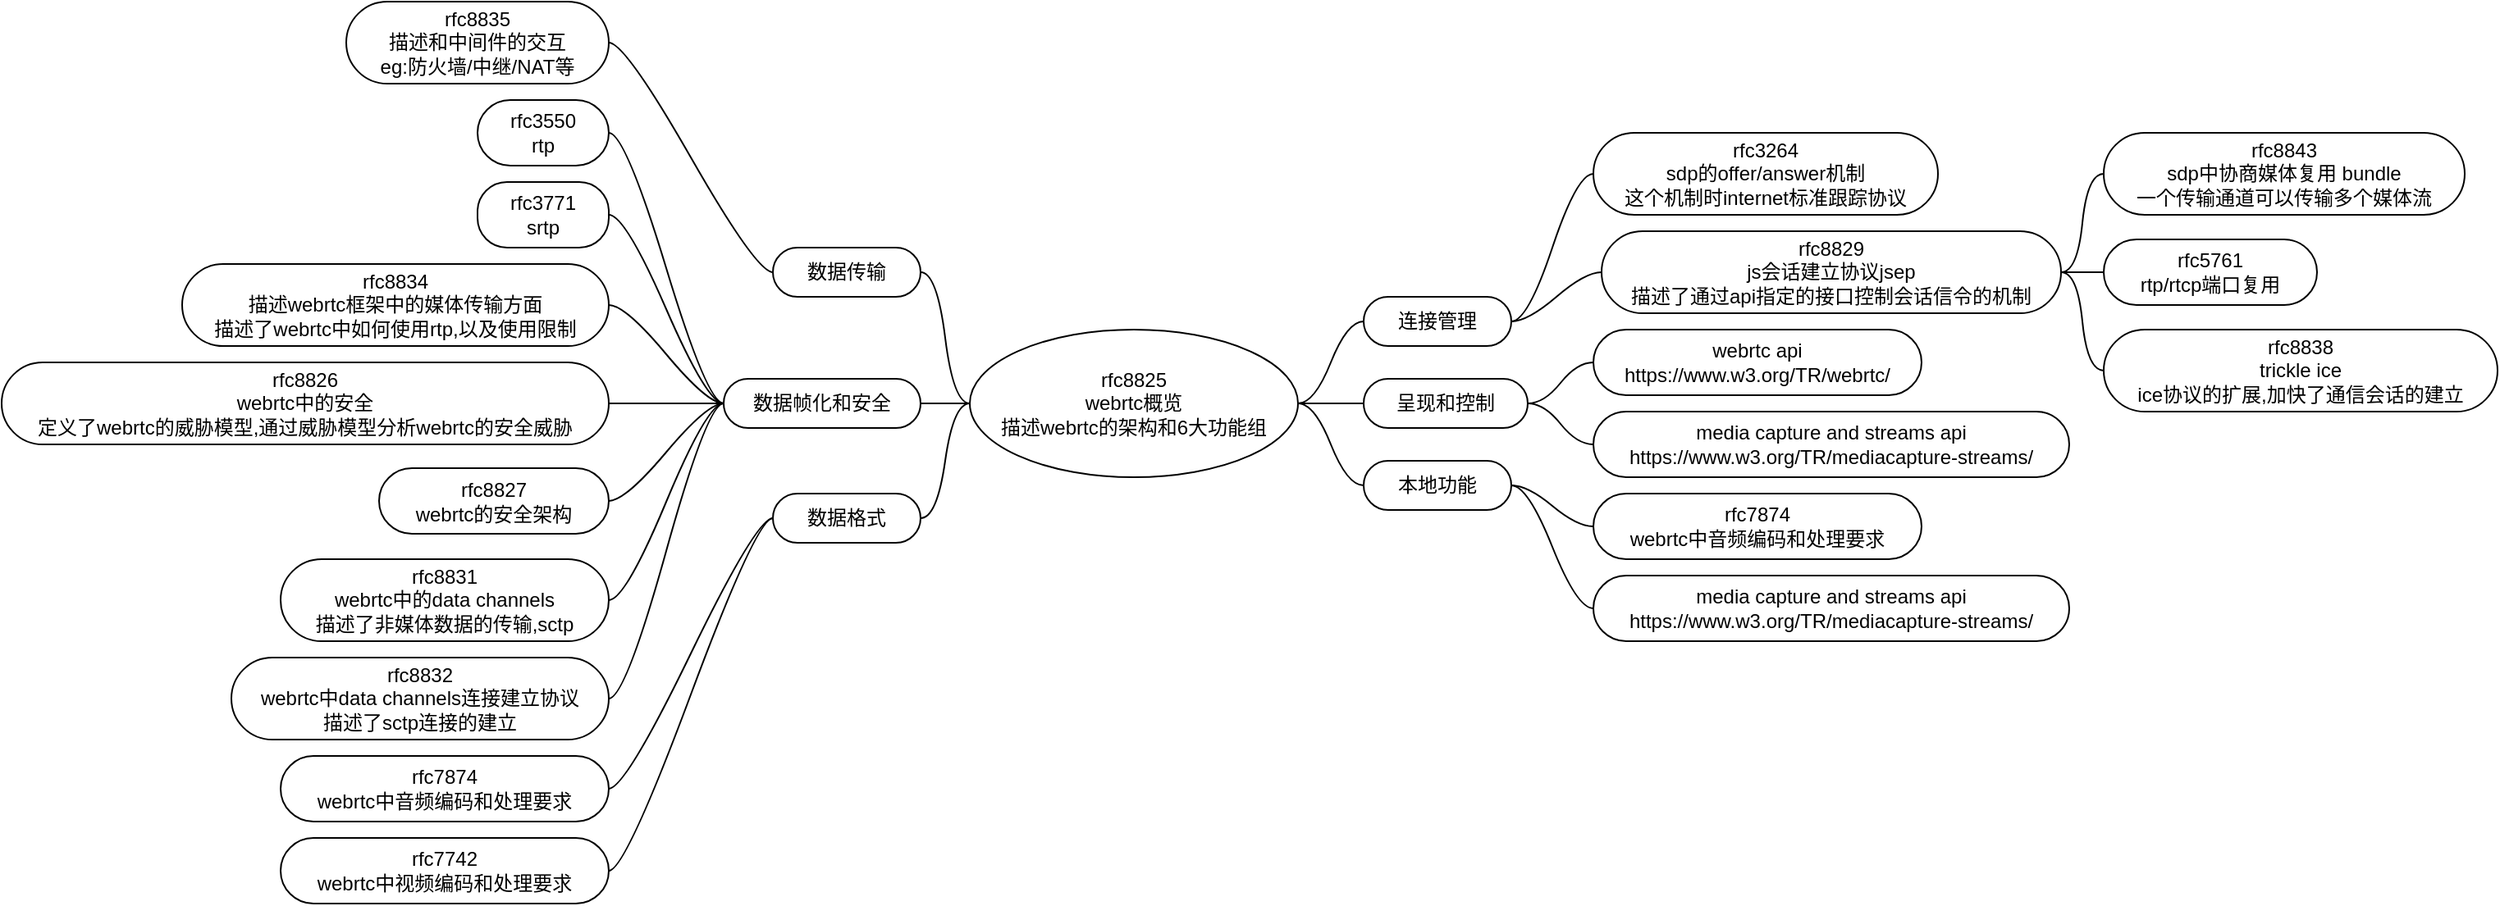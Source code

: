<mxfile version="13.7.9" type="device"><diagram id="Fz291E26iKzjh16AwKuN" name="rfc8825 webrtc概览"><mxGraphModel dx="2091" dy="601" grid="1" gridSize="10" guides="1" tooltips="1" connect="1" arrows="1" fold="1" page="1" pageScale="1" pageWidth="827" pageHeight="1169" math="0" shadow="0"><root><mxCell id="0"/><mxCell id="1" parent="0"/><mxCell id="MDnEfn3D1LKnmudhov4X-1" value="rfc8825&lt;br&gt;webrtc概览&lt;br&gt;描述webrtc的架构和6大功能组" style="ellipse;whiteSpace=wrap;html=1;align=center;newEdgeStyle={&quot;edgeStyle&quot;:&quot;entityRelationEdgeStyle&quot;,&quot;startArrow&quot;:&quot;none&quot;,&quot;endArrow&quot;:&quot;none&quot;,&quot;segment&quot;:10,&quot;curved&quot;:1};treeFolding=1;treeMoving=1;" parent="1" vertex="1"><mxGeometry x="550" y="460" width="200" height="90" as="geometry"/></mxCell><mxCell id="MDnEfn3D1LKnmudhov4X-2" value="rfc8835&lt;br&gt;描述和中间件的交互&lt;br&gt;eg:防火墙/中继/NAT等" style="whiteSpace=wrap;html=1;rounded=1;arcSize=50;align=center;verticalAlign=middle;strokeWidth=1;autosize=1;spacing=4;treeFolding=1;treeMoving=1;newEdgeStyle={&quot;edgeStyle&quot;:&quot;entityRelationEdgeStyle&quot;,&quot;startArrow&quot;:&quot;none&quot;,&quot;endArrow&quot;:&quot;none&quot;,&quot;segment&quot;:10,&quot;curved&quot;:1};" parent="1" vertex="1"><mxGeometry x="170" y="260" width="160" height="50" as="geometry"/></mxCell><mxCell id="MDnEfn3D1LKnmudhov4X-3" value="" style="edgeStyle=entityRelationEdgeStyle;startArrow=none;endArrow=none;segment=10;curved=1;" parent="1" source="MDnEfn3D1LKnmudhov4X-4" target="MDnEfn3D1LKnmudhov4X-2" edge="1"><mxGeometry relative="1" as="geometry"><mxPoint x="370" y="150" as="sourcePoint"/></mxGeometry></mxCell><mxCell id="MDnEfn3D1LKnmudhov4X-4" value="数据传输" style="whiteSpace=wrap;html=1;rounded=1;arcSize=50;align=center;verticalAlign=middle;strokeWidth=1;autosize=1;spacing=4;treeFolding=1;treeMoving=1;newEdgeStyle={&quot;edgeStyle&quot;:&quot;entityRelationEdgeStyle&quot;,&quot;startArrow&quot;:&quot;none&quot;,&quot;endArrow&quot;:&quot;none&quot;,&quot;segment&quot;:10,&quot;curved&quot;:1};" parent="1" vertex="1"><mxGeometry x="430" y="410" width="90" height="30" as="geometry"/></mxCell><mxCell id="MDnEfn3D1LKnmudhov4X-5" value="" style="edgeStyle=entityRelationEdgeStyle;startArrow=none;endArrow=none;segment=10;curved=1;" parent="1" source="MDnEfn3D1LKnmudhov4X-1" target="MDnEfn3D1LKnmudhov4X-4" edge="1"><mxGeometry relative="1" as="geometry"><mxPoint x="499" y="310" as="sourcePoint"/></mxGeometry></mxCell><mxCell id="MDnEfn3D1LKnmudhov4X-6" value="数据帧化和安全" style="whiteSpace=wrap;html=1;rounded=1;arcSize=50;align=center;verticalAlign=middle;strokeWidth=1;autosize=1;spacing=4;treeFolding=1;treeMoving=1;newEdgeStyle={&quot;edgeStyle&quot;:&quot;entityRelationEdgeStyle&quot;,&quot;startArrow&quot;:&quot;none&quot;,&quot;endArrow&quot;:&quot;none&quot;,&quot;segment&quot;:10,&quot;curved&quot;:1};" parent="1" vertex="1"><mxGeometry x="400" y="490" width="120" height="30" as="geometry"/></mxCell><mxCell id="MDnEfn3D1LKnmudhov4X-7" value="" style="edgeStyle=entityRelationEdgeStyle;startArrow=none;endArrow=none;segment=10;curved=1;" parent="1" source="MDnEfn3D1LKnmudhov4X-1" target="MDnEfn3D1LKnmudhov4X-6" edge="1"><mxGeometry relative="1" as="geometry"><mxPoint x="465" y="475" as="sourcePoint"/></mxGeometry></mxCell><mxCell id="MDnEfn3D1LKnmudhov4X-8" value="rfc3550&lt;br&gt;rtp" style="whiteSpace=wrap;html=1;rounded=1;arcSize=50;align=center;verticalAlign=middle;strokeWidth=1;autosize=1;spacing=4;treeFolding=1;treeMoving=1;newEdgeStyle={&quot;edgeStyle&quot;:&quot;entityRelationEdgeStyle&quot;,&quot;startArrow&quot;:&quot;none&quot;,&quot;endArrow&quot;:&quot;none&quot;,&quot;segment&quot;:10,&quot;curved&quot;:1};" parent="1" vertex="1"><mxGeometry x="250" y="320" width="80" height="40" as="geometry"/></mxCell><mxCell id="MDnEfn3D1LKnmudhov4X-9" value="" style="edgeStyle=entityRelationEdgeStyle;startArrow=none;endArrow=none;segment=10;curved=1;" parent="1" source="MDnEfn3D1LKnmudhov4X-6" target="MDnEfn3D1LKnmudhov4X-8" edge="1"><mxGeometry relative="1" as="geometry"><mxPoint x="284" y="285" as="sourcePoint"/></mxGeometry></mxCell><mxCell id="MDnEfn3D1LKnmudhov4X-10" value="rfc3771&lt;br&gt;srtp" style="whiteSpace=wrap;html=1;rounded=1;arcSize=45;align=center;verticalAlign=middle;strokeWidth=1;autosize=1;spacing=4;treeFolding=1;treeMoving=1;newEdgeStyle={&quot;edgeStyle&quot;:&quot;entityRelationEdgeStyle&quot;,&quot;startArrow&quot;:&quot;none&quot;,&quot;endArrow&quot;:&quot;none&quot;,&quot;segment&quot;:10,&quot;curved&quot;:1};" parent="1" vertex="1"><mxGeometry x="250" y="370" width="80" height="40" as="geometry"/></mxCell><mxCell id="MDnEfn3D1LKnmudhov4X-11" value="" style="edgeStyle=entityRelationEdgeStyle;startArrow=none;endArrow=none;segment=10;curved=1;" parent="1" source="MDnEfn3D1LKnmudhov4X-6" target="MDnEfn3D1LKnmudhov4X-10" edge="1"><mxGeometry relative="1" as="geometry"><mxPoint x="294" y="440" as="sourcePoint"/></mxGeometry></mxCell><mxCell id="MDnEfn3D1LKnmudhov4X-12" value="rfc8834&lt;br&gt;描述webrtc框架中的媒体传输方面&lt;br&gt;描述了webrtc中如何使用rtp,以及使用限制" style="whiteSpace=wrap;html=1;rounded=1;arcSize=50;align=center;verticalAlign=middle;strokeWidth=1;autosize=1;spacing=4;treeFolding=1;treeMoving=1;newEdgeStyle={&quot;edgeStyle&quot;:&quot;entityRelationEdgeStyle&quot;,&quot;startArrow&quot;:&quot;none&quot;,&quot;endArrow&quot;:&quot;none&quot;,&quot;segment&quot;:10,&quot;curved&quot;:1};" parent="1" vertex="1"><mxGeometry x="70" y="420" width="260" height="50" as="geometry"/></mxCell><mxCell id="MDnEfn3D1LKnmudhov4X-13" value="" style="edgeStyle=entityRelationEdgeStyle;startArrow=none;endArrow=none;segment=10;curved=1;" parent="1" source="MDnEfn3D1LKnmudhov4X-6" target="MDnEfn3D1LKnmudhov4X-12" edge="1"><mxGeometry relative="1" as="geometry"><mxPoint x="300" y="415" as="sourcePoint"/></mxGeometry></mxCell><mxCell id="MDnEfn3D1LKnmudhov4X-14" value="rfc8826&lt;br&gt;webrtc中的安全&lt;br&gt;定义了webrtc的威胁模型,通过威胁模型分析webrtc的安全威胁" style="whiteSpace=wrap;html=1;rounded=1;arcSize=50;align=center;verticalAlign=middle;strokeWidth=1;autosize=1;spacing=4;treeFolding=1;treeMoving=1;newEdgeStyle={&quot;edgeStyle&quot;:&quot;entityRelationEdgeStyle&quot;,&quot;startArrow&quot;:&quot;none&quot;,&quot;endArrow&quot;:&quot;none&quot;,&quot;segment&quot;:10,&quot;curved&quot;:1};" parent="1" vertex="1"><mxGeometry x="-40" y="480" width="370" height="50" as="geometry"/></mxCell><mxCell id="MDnEfn3D1LKnmudhov4X-15" value="" style="edgeStyle=entityRelationEdgeStyle;startArrow=none;endArrow=none;segment=10;curved=1;" parent="1" source="MDnEfn3D1LKnmudhov4X-6" target="MDnEfn3D1LKnmudhov4X-14" edge="1"><mxGeometry relative="1" as="geometry"><mxPoint x="294" y="440" as="sourcePoint"/></mxGeometry></mxCell><mxCell id="MDnEfn3D1LKnmudhov4X-16" value="rfc8827&lt;br&gt;webrtc的安全架构" style="whiteSpace=wrap;html=1;rounded=1;arcSize=50;align=center;verticalAlign=middle;strokeWidth=1;autosize=1;spacing=4;treeFolding=1;treeMoving=1;newEdgeStyle={&quot;edgeStyle&quot;:&quot;entityRelationEdgeStyle&quot;,&quot;startArrow&quot;:&quot;none&quot;,&quot;endArrow&quot;:&quot;none&quot;,&quot;segment&quot;:10,&quot;curved&quot;:1};" parent="1" vertex="1"><mxGeometry x="190" y="544.5" width="140" height="40" as="geometry"/></mxCell><mxCell id="MDnEfn3D1LKnmudhov4X-17" value="" style="edgeStyle=entityRelationEdgeStyle;startArrow=none;endArrow=none;segment=10;curved=1;" parent="1" source="MDnEfn3D1LKnmudhov4X-6" target="MDnEfn3D1LKnmudhov4X-16" edge="1"><mxGeometry relative="1" as="geometry"><mxPoint x="314" y="440" as="sourcePoint"/></mxGeometry></mxCell><mxCell id="MDnEfn3D1LKnmudhov4X-18" value="rfc8831&lt;br&gt;webrtc中的data channels&lt;br&gt;描述了非媒体数据的传输,sctp" style="whiteSpace=wrap;html=1;rounded=1;arcSize=50;align=center;verticalAlign=middle;strokeWidth=1;autosize=1;spacing=4;treeFolding=1;treeMoving=1;newEdgeStyle={&quot;edgeStyle&quot;:&quot;entityRelationEdgeStyle&quot;,&quot;startArrow&quot;:&quot;none&quot;,&quot;endArrow&quot;:&quot;none&quot;,&quot;segment&quot;:10,&quot;curved&quot;:1};" parent="1" vertex="1"><mxGeometry x="130" y="600" width="200" height="50" as="geometry"/></mxCell><mxCell id="MDnEfn3D1LKnmudhov4X-19" value="" style="edgeStyle=entityRelationEdgeStyle;startArrow=none;endArrow=none;segment=10;curved=1;" parent="1" source="MDnEfn3D1LKnmudhov4X-6" target="MDnEfn3D1LKnmudhov4X-18" edge="1"><mxGeometry relative="1" as="geometry"><mxPoint x="485" y="530" as="sourcePoint"/></mxGeometry></mxCell><mxCell id="MDnEfn3D1LKnmudhov4X-20" value="rfc8832&lt;br&gt;webrtc中data channels连接建立协议&lt;br&gt;描述了sctp连接的建立" style="whiteSpace=wrap;html=1;rounded=1;arcSize=50;align=center;verticalAlign=middle;strokeWidth=1;autosize=1;spacing=4;treeFolding=1;treeMoving=1;newEdgeStyle={&quot;edgeStyle&quot;:&quot;entityRelationEdgeStyle&quot;,&quot;startArrow&quot;:&quot;none&quot;,&quot;endArrow&quot;:&quot;none&quot;,&quot;segment&quot;:10,&quot;curved&quot;:1};" parent="1" vertex="1"><mxGeometry x="100" y="660" width="230" height="50" as="geometry"/></mxCell><mxCell id="MDnEfn3D1LKnmudhov4X-21" value="" style="edgeStyle=entityRelationEdgeStyle;startArrow=none;endArrow=none;segment=10;curved=1;" parent="1" source="MDnEfn3D1LKnmudhov4X-6" target="MDnEfn3D1LKnmudhov4X-20" edge="1"><mxGeometry relative="1" as="geometry"><mxPoint x="284" y="430" as="sourcePoint"/></mxGeometry></mxCell><mxCell id="MDnEfn3D1LKnmudhov4X-24" value="数据格式" style="whiteSpace=wrap;html=1;rounded=1;arcSize=50;align=center;verticalAlign=middle;strokeWidth=1;autosize=1;spacing=4;treeFolding=1;treeMoving=1;newEdgeStyle={&quot;edgeStyle&quot;:&quot;entityRelationEdgeStyle&quot;,&quot;startArrow&quot;:&quot;none&quot;,&quot;endArrow&quot;:&quot;none&quot;,&quot;segment&quot;:10,&quot;curved&quot;:1};" parent="1" vertex="1"><mxGeometry x="430" y="560" width="90" height="30" as="geometry"/></mxCell><mxCell id="MDnEfn3D1LKnmudhov4X-25" value="" style="edgeStyle=entityRelationEdgeStyle;startArrow=none;endArrow=none;segment=10;curved=1;" parent="1" source="MDnEfn3D1LKnmudhov4X-1" target="MDnEfn3D1LKnmudhov4X-24" edge="1"><mxGeometry relative="1" as="geometry"><mxPoint x="485" y="490" as="sourcePoint"/></mxGeometry></mxCell><mxCell id="MDnEfn3D1LKnmudhov4X-26" value="rfc7874&lt;br&gt;webrtc中音频编码和处理要求" style="whiteSpace=wrap;html=1;rounded=1;arcSize=50;align=center;verticalAlign=middle;strokeWidth=1;autosize=1;spacing=4;treeFolding=1;treeMoving=1;newEdgeStyle={&quot;edgeStyle&quot;:&quot;entityRelationEdgeStyle&quot;,&quot;startArrow&quot;:&quot;none&quot;,&quot;endArrow&quot;:&quot;none&quot;,&quot;segment&quot;:10,&quot;curved&quot;:1};" parent="1" vertex="1"><mxGeometry x="130" y="720" width="200" height="40" as="geometry"/></mxCell><mxCell id="MDnEfn3D1LKnmudhov4X-27" value="" style="edgeStyle=entityRelationEdgeStyle;startArrow=none;endArrow=none;segment=10;curved=1;" parent="1" source="MDnEfn3D1LKnmudhov4X-24" target="MDnEfn3D1LKnmudhov4X-26" edge="1"><mxGeometry relative="1" as="geometry"><mxPoint x="310" y="605" as="sourcePoint"/></mxGeometry></mxCell><mxCell id="MDnEfn3D1LKnmudhov4X-28" value="rfc7742&lt;br&gt;webrtc中视频编码和处理要求" style="whiteSpace=wrap;html=1;rounded=1;arcSize=50;align=center;verticalAlign=middle;strokeWidth=1;autosize=1;spacing=4;treeFolding=1;treeMoving=1;newEdgeStyle={&quot;edgeStyle&quot;:&quot;entityRelationEdgeStyle&quot;,&quot;startArrow&quot;:&quot;none&quot;,&quot;endArrow&quot;:&quot;none&quot;,&quot;segment&quot;:10,&quot;curved&quot;:1};" parent="1" vertex="1"><mxGeometry x="130" y="770" width="200" height="40" as="geometry"/></mxCell><mxCell id="MDnEfn3D1LKnmudhov4X-29" value="" style="edgeStyle=entityRelationEdgeStyle;startArrow=none;endArrow=none;segment=10;curved=1;" parent="1" source="MDnEfn3D1LKnmudhov4X-24" target="MDnEfn3D1LKnmudhov4X-28" edge="1"><mxGeometry relative="1" as="geometry"><mxPoint x="340" y="890" as="sourcePoint"/></mxGeometry></mxCell><mxCell id="MDnEfn3D1LKnmudhov4X-30" value="连接管理" style="whiteSpace=wrap;html=1;rounded=1;arcSize=50;align=center;verticalAlign=middle;strokeWidth=1;autosize=1;spacing=4;treeFolding=1;treeMoving=1;newEdgeStyle={&quot;edgeStyle&quot;:&quot;entityRelationEdgeStyle&quot;,&quot;startArrow&quot;:&quot;none&quot;,&quot;endArrow&quot;:&quot;none&quot;,&quot;segment&quot;:10,&quot;curved&quot;:1};" parent="1" vertex="1"><mxGeometry x="790" y="440" width="90" height="30" as="geometry"/></mxCell><mxCell id="MDnEfn3D1LKnmudhov4X-31" value="" style="edgeStyle=entityRelationEdgeStyle;startArrow=none;endArrow=none;segment=10;curved=1;" parent="1" source="MDnEfn3D1LKnmudhov4X-1" target="MDnEfn3D1LKnmudhov4X-30" edge="1"><mxGeometry relative="1" as="geometry"><mxPoint x="950" y="485" as="sourcePoint"/></mxGeometry></mxCell><mxCell id="MDnEfn3D1LKnmudhov4X-32" value="rfc3264&lt;br&gt;sdp的offer/answer机制&lt;br&gt;这个机制时internet标准跟踪协议" style="whiteSpace=wrap;html=1;rounded=1;arcSize=50;align=center;verticalAlign=middle;strokeWidth=1;autosize=1;spacing=4;treeFolding=1;treeMoving=1;newEdgeStyle={&quot;edgeStyle&quot;:&quot;entityRelationEdgeStyle&quot;,&quot;startArrow&quot;:&quot;none&quot;,&quot;endArrow&quot;:&quot;none&quot;,&quot;segment&quot;:10,&quot;curved&quot;:1};" parent="1" vertex="1"><mxGeometry x="930" y="340" width="210" height="50" as="geometry"/></mxCell><mxCell id="MDnEfn3D1LKnmudhov4X-33" value="" style="edgeStyle=entityRelationEdgeStyle;startArrow=none;endArrow=none;segment=10;curved=1;" parent="1" source="MDnEfn3D1LKnmudhov4X-30" target="MDnEfn3D1LKnmudhov4X-32" edge="1"><mxGeometry relative="1" as="geometry"><mxPoint x="1070" y="390" as="sourcePoint"/></mxGeometry></mxCell><mxCell id="MDnEfn3D1LKnmudhov4X-34" value="rfc8829&lt;br&gt;js会话建立协议jsep&lt;br&gt;描述了通过api指定的接口控制会话信令的机制" style="whiteSpace=wrap;html=1;rounded=1;arcSize=50;align=center;verticalAlign=middle;strokeWidth=1;autosize=1;spacing=4;treeFolding=1;treeMoving=1;newEdgeStyle={&quot;edgeStyle&quot;:&quot;entityRelationEdgeStyle&quot;,&quot;startArrow&quot;:&quot;none&quot;,&quot;endArrow&quot;:&quot;none&quot;,&quot;segment&quot;:10,&quot;curved&quot;:1};" parent="1" vertex="1"><mxGeometry x="935" y="400" width="280" height="50" as="geometry"/></mxCell><mxCell id="MDnEfn3D1LKnmudhov4X-35" value="" style="edgeStyle=entityRelationEdgeStyle;startArrow=none;endArrow=none;segment=10;curved=1;" parent="1" source="MDnEfn3D1LKnmudhov4X-30" target="MDnEfn3D1LKnmudhov4X-34" edge="1"><mxGeometry relative="1" as="geometry"><mxPoint x="1010" y="310" as="sourcePoint"/></mxGeometry></mxCell><mxCell id="MDnEfn3D1LKnmudhov4X-36" value="rfc8843&lt;br&gt;sdp中协商媒体复用 bundle&lt;br&gt;一个传输通道可以传输多个媒体流" style="whiteSpace=wrap;html=1;rounded=1;arcSize=50;align=center;verticalAlign=middle;strokeWidth=1;autosize=1;spacing=4;treeFolding=1;treeMoving=1;newEdgeStyle={&quot;edgeStyle&quot;:&quot;entityRelationEdgeStyle&quot;,&quot;startArrow&quot;:&quot;none&quot;,&quot;endArrow&quot;:&quot;none&quot;,&quot;segment&quot;:10,&quot;curved&quot;:1};" parent="1" vertex="1"><mxGeometry x="1241" y="340" width="220" height="50" as="geometry"/></mxCell><mxCell id="MDnEfn3D1LKnmudhov4X-37" value="" style="edgeStyle=entityRelationEdgeStyle;startArrow=none;endArrow=none;segment=10;curved=1;" parent="1" source="MDnEfn3D1LKnmudhov4X-34" target="MDnEfn3D1LKnmudhov4X-36" edge="1"><mxGeometry relative="1" as="geometry"><mxPoint x="1300" y="180" as="sourcePoint"/></mxGeometry></mxCell><mxCell id="MDnEfn3D1LKnmudhov4X-38" value="rfc5761&lt;br&gt;rtp/rtcp端口复用" style="whiteSpace=wrap;html=1;rounded=1;arcSize=50;align=center;verticalAlign=middle;strokeWidth=1;autosize=1;spacing=4;treeFolding=1;treeMoving=1;newEdgeStyle={&quot;edgeStyle&quot;:&quot;entityRelationEdgeStyle&quot;,&quot;startArrow&quot;:&quot;none&quot;,&quot;endArrow&quot;:&quot;none&quot;,&quot;segment&quot;:10,&quot;curved&quot;:1};" parent="1" vertex="1"><mxGeometry x="1241" y="405" width="130" height="40" as="geometry"/></mxCell><mxCell id="MDnEfn3D1LKnmudhov4X-39" value="" style="edgeStyle=entityRelationEdgeStyle;startArrow=none;endArrow=none;segment=10;curved=1;" parent="1" source="MDnEfn3D1LKnmudhov4X-34" target="MDnEfn3D1LKnmudhov4X-38" edge="1"><mxGeometry relative="1" as="geometry"><mxPoint x="1340" y="310" as="sourcePoint"/></mxGeometry></mxCell><mxCell id="MDnEfn3D1LKnmudhov4X-40" value="rfc8838&lt;br&gt;trickle ice&lt;br&gt;ice协议的扩展,加快了通信会话的建立" style="whiteSpace=wrap;html=1;rounded=1;arcSize=50;align=center;verticalAlign=middle;strokeWidth=1;autosize=1;spacing=4;treeFolding=1;treeMoving=1;newEdgeStyle={&quot;edgeStyle&quot;:&quot;entityRelationEdgeStyle&quot;,&quot;startArrow&quot;:&quot;none&quot;,&quot;endArrow&quot;:&quot;none&quot;,&quot;segment&quot;:10,&quot;curved&quot;:1};" parent="1" vertex="1"><mxGeometry x="1241" y="460" width="240" height="50" as="geometry"/></mxCell><mxCell id="MDnEfn3D1LKnmudhov4X-41" value="" style="edgeStyle=entityRelationEdgeStyle;startArrow=none;endArrow=none;segment=10;curved=1;" parent="1" source="MDnEfn3D1LKnmudhov4X-34" target="MDnEfn3D1LKnmudhov4X-40" edge="1"><mxGeometry relative="1" as="geometry"><mxPoint x="1365" y="380" as="sourcePoint"/></mxGeometry></mxCell><mxCell id="MDnEfn3D1LKnmudhov4X-42" value="呈现和控制" style="whiteSpace=wrap;html=1;rounded=1;arcSize=50;align=center;verticalAlign=middle;strokeWidth=1;autosize=1;spacing=4;treeFolding=1;treeMoving=1;newEdgeStyle={&quot;edgeStyle&quot;:&quot;entityRelationEdgeStyle&quot;,&quot;startArrow&quot;:&quot;none&quot;,&quot;endArrow&quot;:&quot;none&quot;,&quot;segment&quot;:10,&quot;curved&quot;:1};" parent="1" vertex="1"><mxGeometry x="790" y="490" width="100" height="30" as="geometry"/></mxCell><mxCell id="MDnEfn3D1LKnmudhov4X-43" value="" style="edgeStyle=entityRelationEdgeStyle;startArrow=none;endArrow=none;segment=10;curved=1;" parent="1" source="MDnEfn3D1LKnmudhov4X-1" target="MDnEfn3D1LKnmudhov4X-42" edge="1"><mxGeometry relative="1" as="geometry"><mxPoint x="760" y="660" as="sourcePoint"/></mxGeometry></mxCell><mxCell id="MDnEfn3D1LKnmudhov4X-44" value="webrtc api&lt;br&gt;https://www.w3.org/TR/webrtc/" style="whiteSpace=wrap;html=1;rounded=1;arcSize=50;align=center;verticalAlign=middle;strokeWidth=1;autosize=1;spacing=4;treeFolding=1;treeMoving=1;newEdgeStyle={&quot;edgeStyle&quot;:&quot;entityRelationEdgeStyle&quot;,&quot;startArrow&quot;:&quot;none&quot;,&quot;endArrow&quot;:&quot;none&quot;,&quot;segment&quot;:10,&quot;curved&quot;:1};" parent="1" vertex="1"><mxGeometry x="930" y="460" width="200" height="40" as="geometry"/></mxCell><mxCell id="MDnEfn3D1LKnmudhov4X-45" value="" style="edgeStyle=entityRelationEdgeStyle;startArrow=none;endArrow=none;segment=10;curved=1;" parent="1" source="MDnEfn3D1LKnmudhov4X-42" target="MDnEfn3D1LKnmudhov4X-44" edge="1"><mxGeometry relative="1" as="geometry"><mxPoint x="1020" y="415" as="sourcePoint"/></mxGeometry></mxCell><mxCell id="MDnEfn3D1LKnmudhov4X-47" value="media capture and streams api&lt;br&gt;https://www.w3.org/TR/mediacapture-streams/" style="whiteSpace=wrap;html=1;rounded=1;arcSize=50;align=center;verticalAlign=middle;strokeWidth=1;autosize=1;spacing=4;treeFolding=1;treeMoving=1;newEdgeStyle={&quot;edgeStyle&quot;:&quot;entityRelationEdgeStyle&quot;,&quot;startArrow&quot;:&quot;none&quot;,&quot;endArrow&quot;:&quot;none&quot;,&quot;segment&quot;:10,&quot;curved&quot;:1};" parent="1" vertex="1"><mxGeometry x="930" y="510" width="290" height="40" as="geometry"/></mxCell><mxCell id="MDnEfn3D1LKnmudhov4X-48" value="" style="edgeStyle=entityRelationEdgeStyle;startArrow=none;endArrow=none;segment=10;curved=1;" parent="1" source="MDnEfn3D1LKnmudhov4X-42" target="MDnEfn3D1LKnmudhov4X-47" edge="1"><mxGeometry relative="1" as="geometry"><mxPoint x="1000" y="490" as="sourcePoint"/></mxGeometry></mxCell><mxCell id="MDnEfn3D1LKnmudhov4X-49" value="本地功能" style="whiteSpace=wrap;html=1;rounded=1;arcSize=50;align=center;verticalAlign=middle;strokeWidth=1;autosize=1;spacing=4;treeFolding=1;treeMoving=1;newEdgeStyle={&quot;edgeStyle&quot;:&quot;entityRelationEdgeStyle&quot;,&quot;startArrow&quot;:&quot;none&quot;,&quot;endArrow&quot;:&quot;none&quot;,&quot;segment&quot;:10,&quot;curved&quot;:1};" parent="1" vertex="1"><mxGeometry x="790" y="540" width="90" height="30" as="geometry"/></mxCell><mxCell id="MDnEfn3D1LKnmudhov4X-50" value="" style="edgeStyle=entityRelationEdgeStyle;startArrow=none;endArrow=none;segment=10;curved=1;" parent="1" source="MDnEfn3D1LKnmudhov4X-1" target="MDnEfn3D1LKnmudhov4X-49" edge="1"><mxGeometry relative="1" as="geometry"><mxPoint x="780" y="610" as="sourcePoint"/></mxGeometry></mxCell><mxCell id="MDnEfn3D1LKnmudhov4X-51" value="media capture and streams api&lt;br&gt;https://www.w3.org/TR/mediacapture-streams/" style="whiteSpace=wrap;html=1;rounded=1;arcSize=50;align=center;verticalAlign=middle;strokeWidth=1;autosize=1;spacing=4;treeFolding=1;treeMoving=1;newEdgeStyle={&quot;edgeStyle&quot;:&quot;entityRelationEdgeStyle&quot;,&quot;startArrow&quot;:&quot;none&quot;,&quot;endArrow&quot;:&quot;none&quot;,&quot;segment&quot;:10,&quot;curved&quot;:1};" parent="1" vertex="1"><mxGeometry x="930" y="610" width="290" height="40" as="geometry"/></mxCell><mxCell id="MDnEfn3D1LKnmudhov4X-52" value="" style="edgeStyle=entityRelationEdgeStyle;startArrow=none;endArrow=none;segment=10;curved=1;" parent="1" source="MDnEfn3D1LKnmudhov4X-49" target="MDnEfn3D1LKnmudhov4X-51" edge="1"><mxGeometry relative="1" as="geometry"><mxPoint x="1050" y="515" as="sourcePoint"/></mxGeometry></mxCell><mxCell id="MDnEfn3D1LKnmudhov4X-53" value="rfc7874&lt;br&gt;webrtc中音频编码和处理要求" style="whiteSpace=wrap;html=1;rounded=1;arcSize=50;align=center;verticalAlign=middle;strokeWidth=1;autosize=1;spacing=4;treeFolding=1;treeMoving=1;newEdgeStyle={&quot;edgeStyle&quot;:&quot;entityRelationEdgeStyle&quot;,&quot;startArrow&quot;:&quot;none&quot;,&quot;endArrow&quot;:&quot;none&quot;,&quot;segment&quot;:10,&quot;curved&quot;:1};" parent="1" vertex="1"><mxGeometry x="930" y="560" width="200" height="40" as="geometry"/></mxCell><mxCell id="MDnEfn3D1LKnmudhov4X-54" value="" style="edgeStyle=entityRelationEdgeStyle;startArrow=none;endArrow=none;segment=10;curved=1;" parent="1" source="MDnEfn3D1LKnmudhov4X-49" target="MDnEfn3D1LKnmudhov4X-53" edge="1"><mxGeometry relative="1" as="geometry"><mxPoint x="1380" y="535" as="sourcePoint"/></mxGeometry></mxCell></root></mxGraphModel></diagram></mxfile>